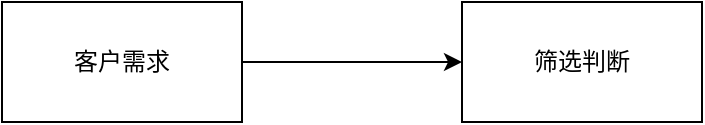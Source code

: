 <mxfile version="14.8.0" type="github">
  <diagram id="m0sx_WKs45kIJurnn5ab" name="Page-1">
    <mxGraphModel dx="1426" dy="803" grid="1" gridSize="10" guides="1" tooltips="1" connect="1" arrows="1" fold="1" page="1" pageScale="1" pageWidth="827" pageHeight="1169" math="0" shadow="0">
      <root>
        <mxCell id="0" />
        <mxCell id="1" parent="0" />
        <mxCell id="_PQOmt5-3wVJooAnEo2a-3" style="edgeStyle=orthogonalEdgeStyle;rounded=0;orthogonalLoop=1;jettySize=auto;html=1;exitX=1;exitY=0.5;exitDx=0;exitDy=0;" edge="1" parent="1" source="_PQOmt5-3wVJooAnEo2a-1" target="_PQOmt5-3wVJooAnEo2a-2">
          <mxGeometry relative="1" as="geometry" />
        </mxCell>
        <mxCell id="_PQOmt5-3wVJooAnEo2a-1" value="客户需求" style="rounded=0;whiteSpace=wrap;html=1;" vertex="1" parent="1">
          <mxGeometry x="20" y="260" width="120" height="60" as="geometry" />
        </mxCell>
        <mxCell id="_PQOmt5-3wVJooAnEo2a-2" value="筛选判断" style="rounded=0;whiteSpace=wrap;html=1;" vertex="1" parent="1">
          <mxGeometry x="250" y="260" width="120" height="60" as="geometry" />
        </mxCell>
      </root>
    </mxGraphModel>
  </diagram>
</mxfile>
